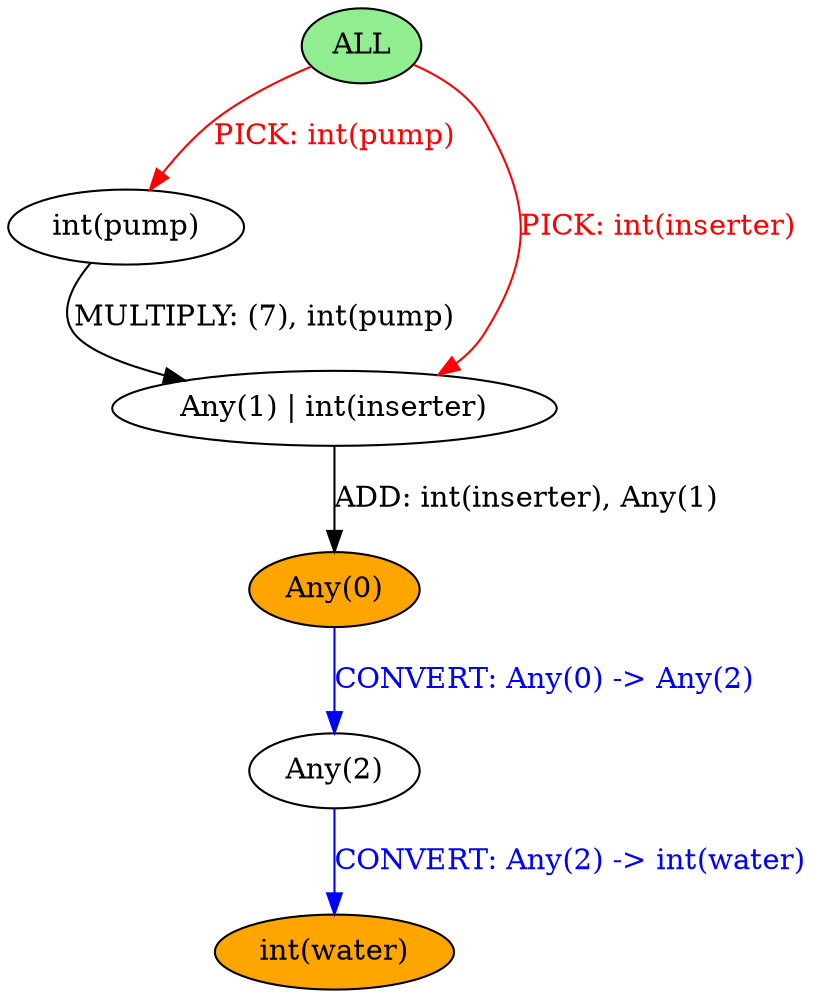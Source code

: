 strict digraph {
	nodesep=1
	4	[style=filled fillcolor=white label="int(pump)"]
	6	[style=filled fillcolor=white label="Any(1) | int(inserter)"]
	0	[style=filled fillcolor=lightgreen label="ALL"]
	9	[style=filled fillcolor=white label="Any(2)"]
	8	[style=filled fillcolor=orange label="Any(0)"]
	10	[style=filled fillcolor=orange label="int(water)"]
	4 -> 6	[label="MULTIPLY: (7), int(pump)" color=black fontcolor=black]
	6 -> 8	[label="ADD: int(inserter), Any(1)" color=black fontcolor=black]
	0 -> 6	[label="PICK: int(inserter)" color=red fontcolor=red]
	0 -> 4	[label="PICK: int(pump)" color=red fontcolor=red]
	9 -> 10	[label="CONVERT: Any(2) -> int(water)" color=blue fontcolor=blue]
	8 -> 9	[label="CONVERT: Any(0) -> Any(2)" color=blue fontcolor=blue]
}
